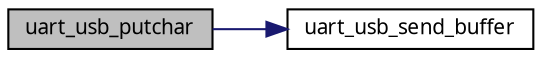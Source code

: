 digraph G
{
  edge [fontname="FreeSans.ttf",fontsize=10,labelfontname="FreeSans.ttf",labelfontsize=10];
  node [fontname="FreeSans.ttf",fontsize=10,shape=record];
  rankdir=LR;
  Node1 [label="uart_usb_putchar",height=0.2,width=0.4,color="black", fillcolor="grey75", style="filled" fontcolor="black"];
  Node1 -> Node2 [color="midnightblue",fontsize=10,style="solid",fontname="FreeSans.ttf"];
  Node2 [label="uart_usb_send_buffer",height=0.2,width=0.4,color="black", fillcolor="white", style="filled",URL="$a00038.html#652f9f46ac4b28bde561f9fa1a6dba50"];
}
